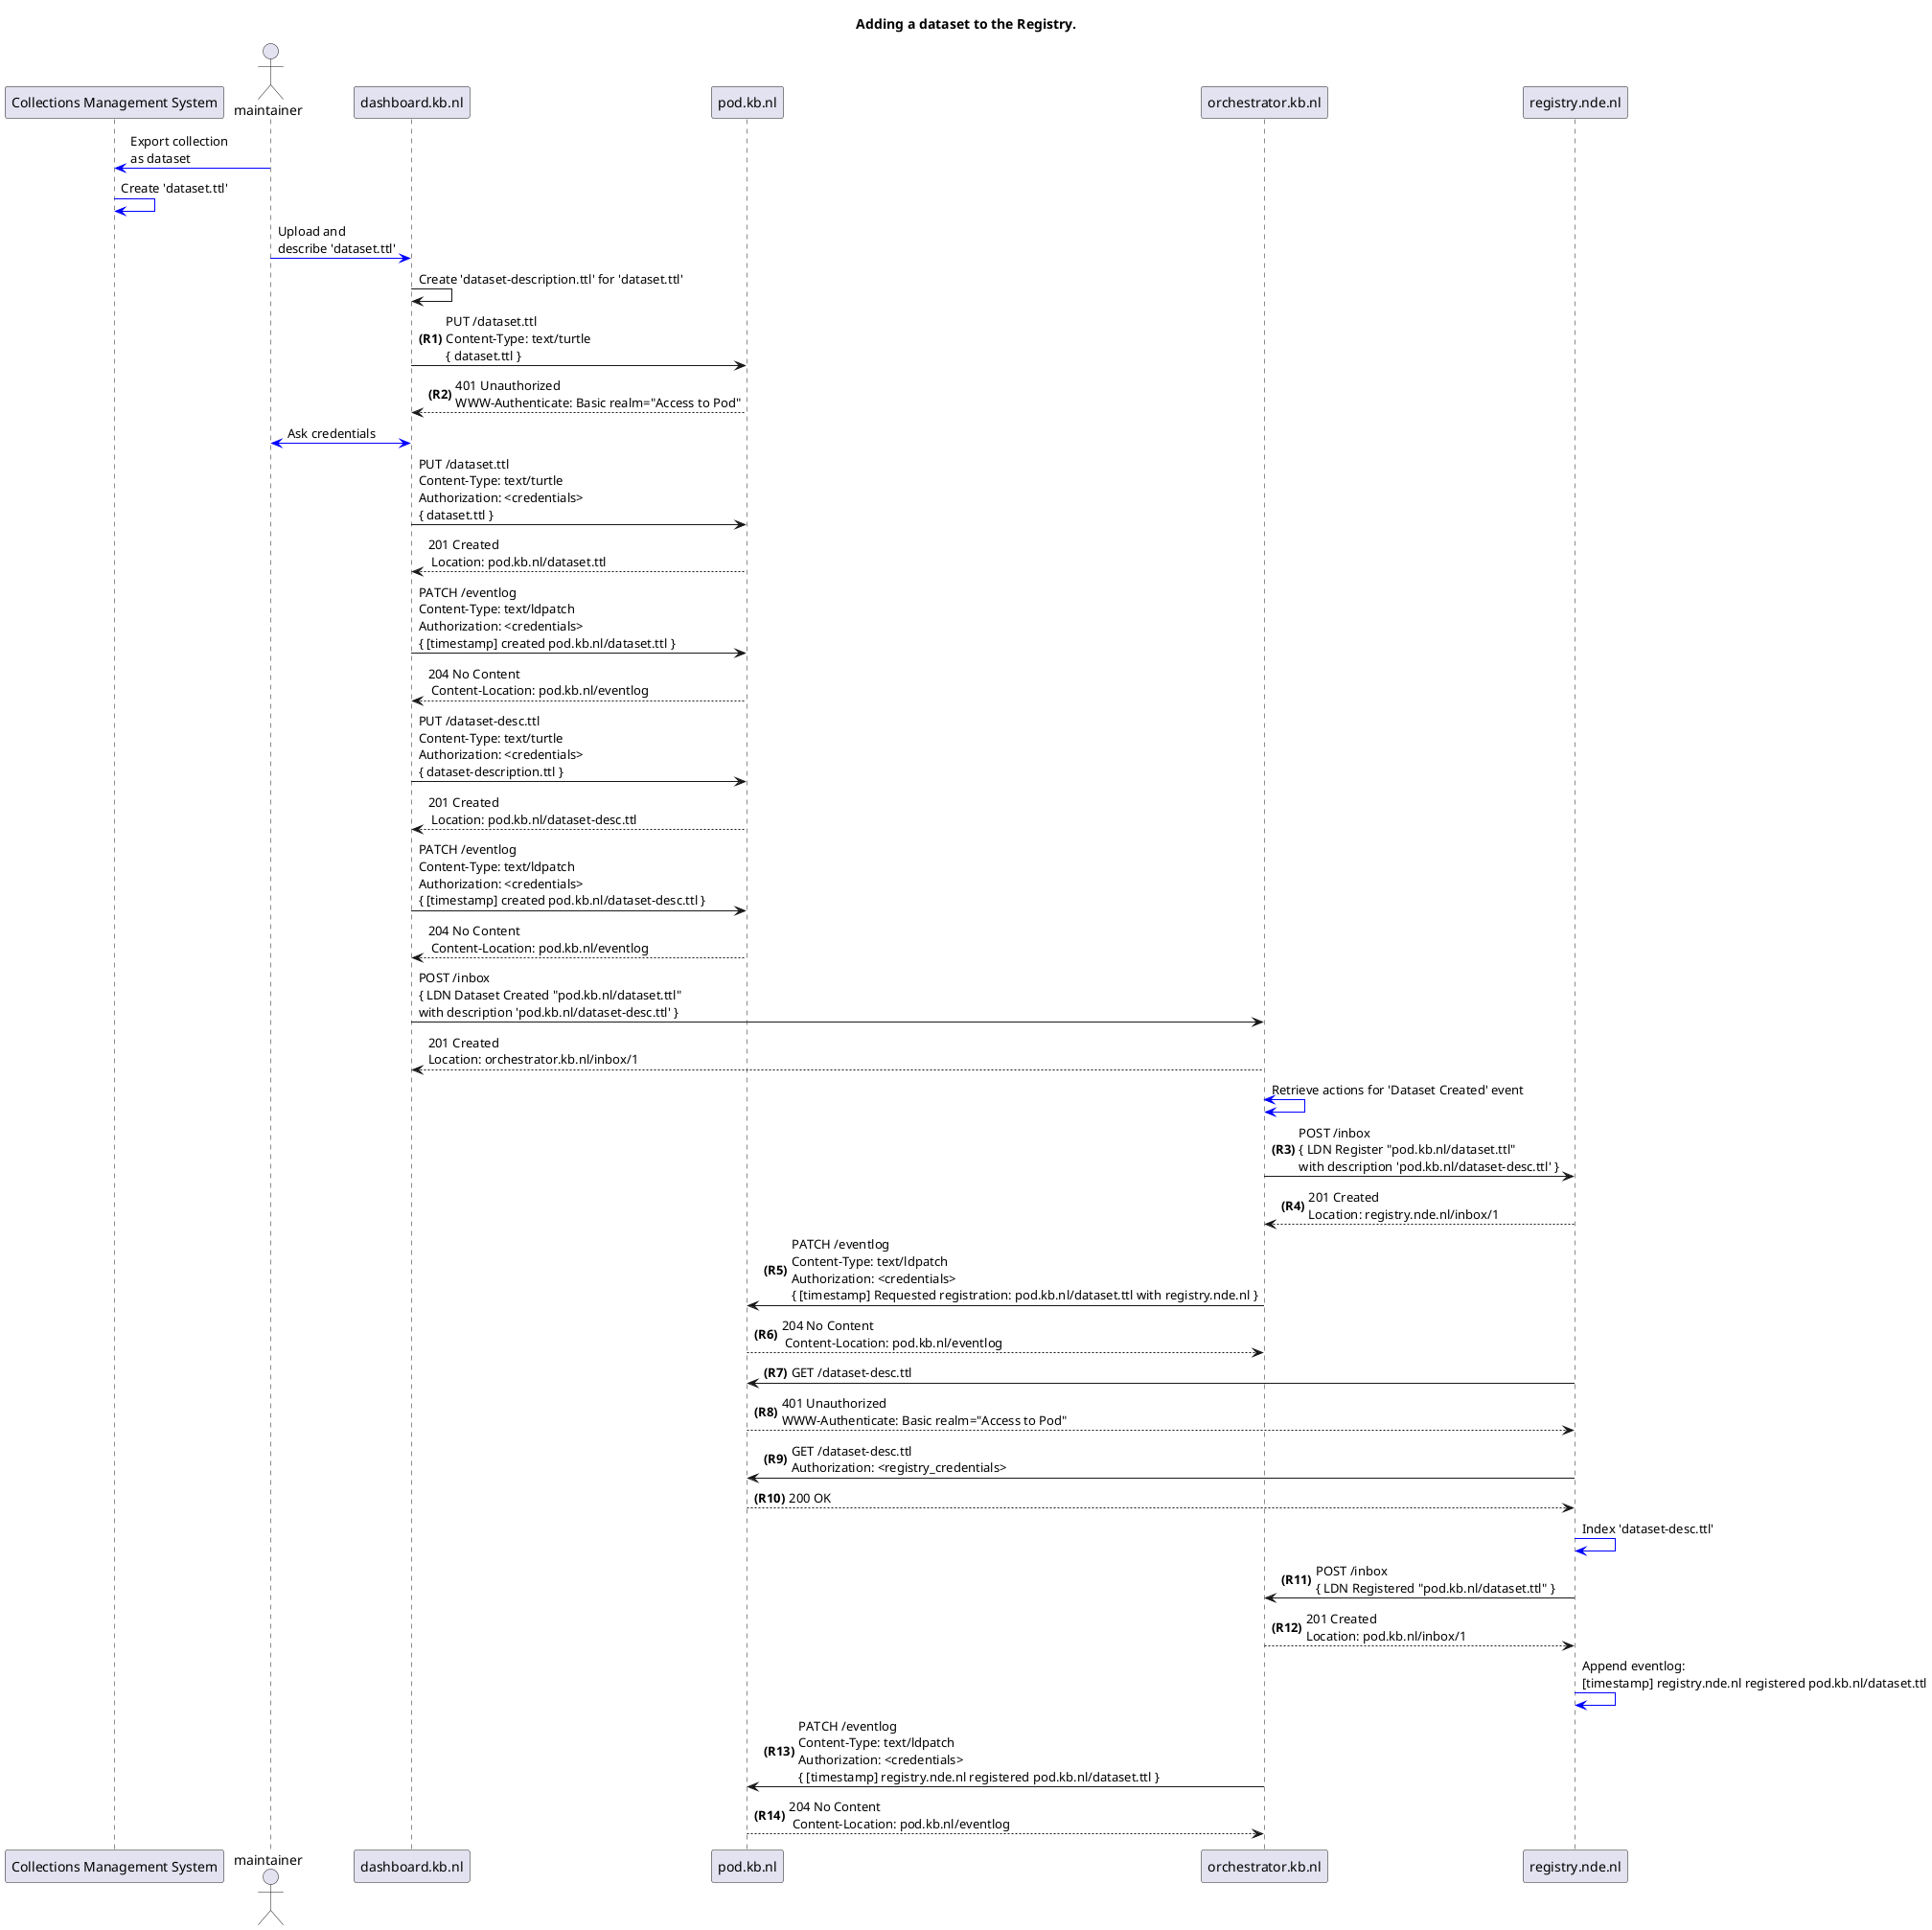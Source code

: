 @startuml

title
 Adding a dataset to the Registry.
end title


autonumber "<b>(R0)"
participant "Collections Management System" as CMS
actor maintainer as Maintainer 
participant dashboard.kb.nl as D
participant pod.kb.nl as Pod
participant orchestrator.kb.nl as O
participant registry.nde.nl as R

autonumber stop
Maintainer -[#0000FF]> CMS: Export collection\nas dataset
CMS -[#0000FF]> CMS: Create 'dataset.ttl'

Maintainer -[#0000FF]> D: Upload and\ndescribe 'dataset.ttl'
D -> D: Create 'dataset-description.ttl' for 'dataset.ttl'

autonumber resume
D -> Pod : PUT /dataset.ttl\nContent-Type: text/turtle\n{ dataset.ttl }
D <-- Pod : 401 Unauthorized\nWWW-Authenticate: Basic realm="Access to Pod"
autonumber stop
D <-[#0000FF]> Maintainer : Ask credentials

D -> Pod : PUT /dataset.ttl\nContent-Type: text/turtle\nAuthorization: <credentials>\n{ dataset.ttl }
D <-- Pod : 201 Created\n Location: pod.kb.nl/dataset.ttl

D -> Pod : PATCH /eventlog\nContent-Type: text/ldpatch\nAuthorization: <credentials>\n{ [timestamp] created pod.kb.nl/dataset.ttl }
D <-- Pod : 204 No Content\n Content-Location: pod.kb.nl/eventlog

D -> Pod : PUT /dataset-desc.ttl\nContent-Type: text/turtle\nAuthorization: <credentials>\n{ dataset-description.ttl }
D <-- Pod : 201 Created\n Location: pod.kb.nl/dataset-desc.ttl

D -> Pod : PATCH /eventlog\nContent-Type: text/ldpatch\nAuthorization: <credentials>\n{ [timestamp] created pod.kb.nl/dataset-desc.ttl }
D <-- Pod : 204 No Content\n Content-Location: pod.kb.nl/eventlog

D -> O: POST /inbox\n{ LDN Dataset Created "pod.kb.nl/dataset.ttl"\nwith description 'pod.kb.nl/dataset-desc.ttl' }
D <-- O: 201 Created\nLocation: orchestrator.kb.nl/inbox/1

autonumber stop
O <-[#0000FF]> O: Retrieve actions for 'Dataset Created' event

autonumber resume
O -> R: POST /inbox\n{ LDN Register "pod.kb.nl/dataset.ttl"\nwith description 'pod.kb.nl/dataset-desc.ttl' }
O <-- R: 201 Created\nLocation: registry.nde.nl/inbox/1
O -> Pod : PATCH /eventlog\nContent-Type: text/ldpatch\nAuthorization: <credentials>\n{ [timestamp] Requested registration: pod.kb.nl/dataset.ttl with registry.nde.nl }
O <-- Pod : 204 No Content\n Content-Location: pod.kb.nl/eventlog

R -> Pod: GET /dataset-desc.ttl
R <-- Pod : 401 Unauthorized\nWWW-Authenticate: Basic realm="Access to Pod"
R -> Pod: GET /dataset-desc.ttl\nAuthorization: <registry_credentials>
R <-- Pod: 200 OK

autonumber stop
R -[#0000FF]> R: Index 'dataset-desc.ttl'

autonumber resume
R -> O: POST /inbox\n{ LDN Registered "pod.kb.nl/dataset.ttl" }
R <-- O: 201 Created\nLocation: pod.kb.nl/inbox/1

autonumber stop
R -[#0000FF]> R: Append eventlog:\n[timestamp] registry.nde.nl registered pod.kb.nl/dataset.ttl

autonumber resume
O -> Pod : PATCH /eventlog\nContent-Type: text/ldpatch\nAuthorization: <credentials>\n{ [timestamp] registry.nde.nl registered pod.kb.nl/dataset.ttl }
O <-- Pod : 204 No Content\n Content-Location: pod.kb.nl/eventlog

@enduml